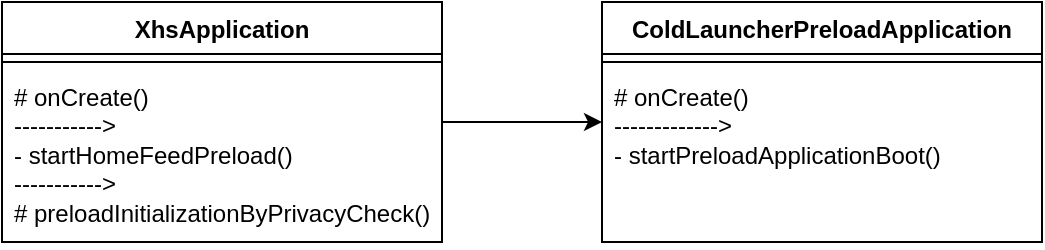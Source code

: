 <mxfile version="22.1.21" type="github">
  <diagram name="第 1 页" id="zf5rkVIrOFzXrXctHy9U">
    <mxGraphModel dx="1184" dy="499" grid="1" gridSize="10" guides="1" tooltips="1" connect="1" arrows="1" fold="1" page="1" pageScale="1" pageWidth="827" pageHeight="1169" math="0" shadow="0">
      <root>
        <mxCell id="0" />
        <mxCell id="1" parent="0" />
        <mxCell id="XBwlamYOv69OCs9TW11--8" value="" style="edgeStyle=orthogonalEdgeStyle;rounded=0;orthogonalLoop=1;jettySize=auto;html=1;" edge="1" parent="1" source="XBwlamYOv69OCs9TW11--1" target="XBwlamYOv69OCs9TW11--5">
          <mxGeometry relative="1" as="geometry" />
        </mxCell>
        <mxCell id="XBwlamYOv69OCs9TW11--1" value="XhsApplication" style="swimlane;fontStyle=1;align=center;verticalAlign=top;childLayout=stackLayout;horizontal=1;startSize=26;horizontalStack=0;resizeParent=1;resizeParentMax=0;resizeLast=0;collapsible=1;marginBottom=0;whiteSpace=wrap;html=1;" vertex="1" parent="1">
          <mxGeometry x="10" y="100" width="220" height="120" as="geometry" />
        </mxCell>
        <mxCell id="XBwlamYOv69OCs9TW11--3" value="" style="line;strokeWidth=1;fillColor=none;align=left;verticalAlign=middle;spacingTop=-1;spacingLeft=3;spacingRight=3;rotatable=0;labelPosition=right;points=[];portConstraint=eastwest;strokeColor=inherit;" vertex="1" parent="XBwlamYOv69OCs9TW11--1">
          <mxGeometry y="26" width="220" height="8" as="geometry" />
        </mxCell>
        <mxCell id="XBwlamYOv69OCs9TW11--4" value="# onCreate()&lt;br&gt;-----------&amp;gt;&lt;br&gt;- startHomeFeedPreload()&lt;br&gt;-----------&amp;gt;&lt;br&gt;#&amp;nbsp;preloadInitializationByPrivacyCheck()" style="text;strokeColor=none;fillColor=none;align=left;verticalAlign=top;spacingLeft=4;spacingRight=4;overflow=hidden;rotatable=0;points=[[0,0.5],[1,0.5]];portConstraint=eastwest;whiteSpace=wrap;html=1;" vertex="1" parent="XBwlamYOv69OCs9TW11--1">
          <mxGeometry y="34" width="220" height="86" as="geometry" />
        </mxCell>
        <mxCell id="XBwlamYOv69OCs9TW11--5" value="ColdLauncherPreloadApplication" style="swimlane;fontStyle=1;align=center;verticalAlign=top;childLayout=stackLayout;horizontal=1;startSize=26;horizontalStack=0;resizeParent=1;resizeParentMax=0;resizeLast=0;collapsible=1;marginBottom=0;whiteSpace=wrap;html=1;" vertex="1" parent="1">
          <mxGeometry x="310" y="100" width="220" height="120" as="geometry" />
        </mxCell>
        <mxCell id="XBwlamYOv69OCs9TW11--6" value="" style="line;strokeWidth=1;fillColor=none;align=left;verticalAlign=middle;spacingTop=-1;spacingLeft=3;spacingRight=3;rotatable=0;labelPosition=right;points=[];portConstraint=eastwest;strokeColor=inherit;" vertex="1" parent="XBwlamYOv69OCs9TW11--5">
          <mxGeometry y="26" width="220" height="8" as="geometry" />
        </mxCell>
        <mxCell id="XBwlamYOv69OCs9TW11--7" value="# onCreate()&lt;br&gt;-------------&amp;gt;&lt;br&gt;-&amp;nbsp;startPreloadApplicationBoot()" style="text;strokeColor=none;fillColor=none;align=left;verticalAlign=top;spacingLeft=4;spacingRight=4;overflow=hidden;rotatable=0;points=[[0,0.5],[1,0.5]];portConstraint=eastwest;whiteSpace=wrap;html=1;" vertex="1" parent="XBwlamYOv69OCs9TW11--5">
          <mxGeometry y="34" width="220" height="86" as="geometry" />
        </mxCell>
      </root>
    </mxGraphModel>
  </diagram>
</mxfile>
